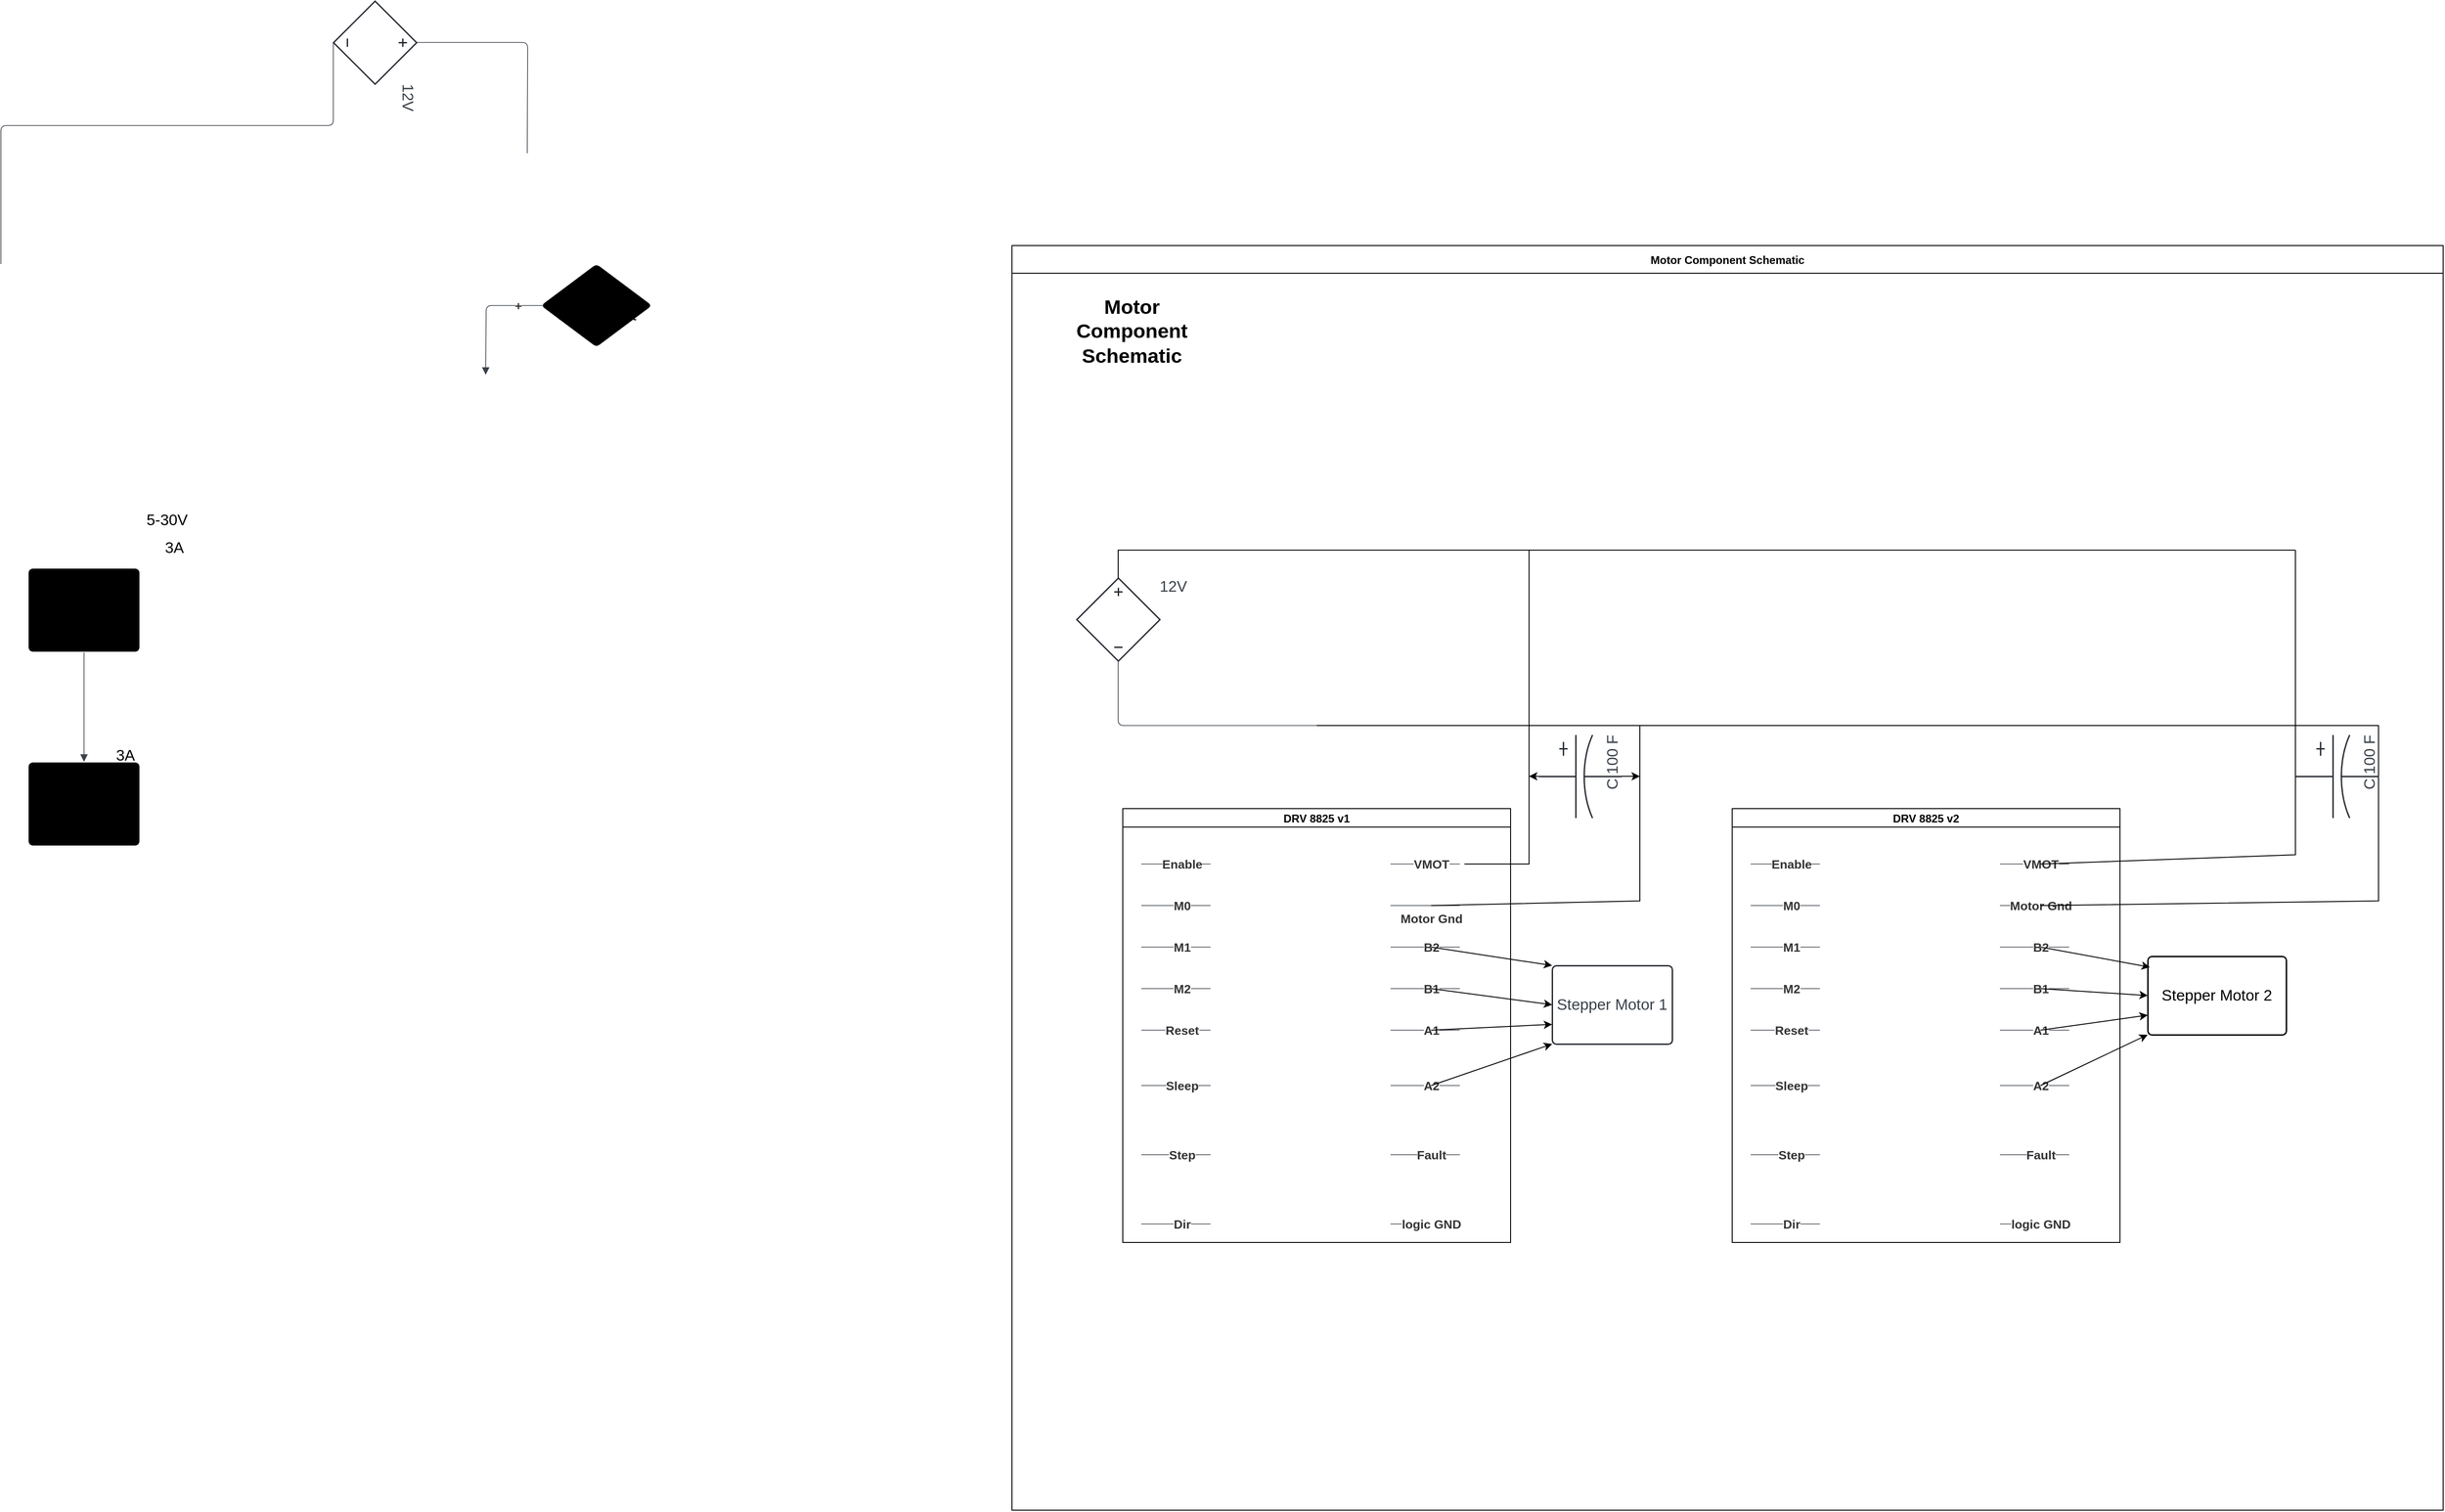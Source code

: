 <mxfile version="24.7.7">
  <diagram name="Page-1" id="7f8eeRSNO61apV8C3hmS">
    <mxGraphModel dx="2206" dy="2246" grid="1" gridSize="10" guides="1" tooltips="1" connect="1" arrows="1" fold="1" page="1" pageScale="1" pageWidth="850" pageHeight="1100" math="0" shadow="0">
      <root>
        <mxCell id="0" />
        <mxCell id="1" parent="0" />
        <mxCell id="pym4YxWfksxZp7_tP3VW-1" value="" style="html=1;overflow=block;blockSpacing=1;whiteSpace=wrap;container=1;pointerEvents=0;collapsible=0;recursiveResize=0;fontSize=13;spacing=0;strokeColor=#unset;fillOpacity=0;rounded=1;absoluteArcSize=1;arcSize=9;fillColor=#000000;strokeWidth=NaN;lucidId=iUW3VaTIrjWA;" vertex="1" parent="1">
          <mxGeometry x="210" y="60" width="405" height="585" as="geometry" />
        </mxCell>
        <mxCell id="pym4YxWfksxZp7_tP3VW-6" value="" style="html=1;overflow=block;blockSpacing=1;whiteSpace=wrap;container=1;pointerEvents=0;collapsible=0;recursiveResize=0;fontSize=13;spacing=0;strokeColor=#unset;fillOpacity=0;rounded=1;absoluteArcSize=1;arcSize=9;fillColor=#000000;strokeWidth=NaN;lucidId=OZW3.HnNA~cp;" vertex="1" parent="1">
          <mxGeometry x="285" y="-240" width="240" height="180" as="geometry" />
        </mxCell>
        <mxCell id="pym4YxWfksxZp7_tP3VW-11" value="USB out" style="html=1;overflow=block;blockSpacing=1;whiteSpace=wrap;fontSize=16.7;spacing=9;strokeColor=#unset;rounded=1;absoluteArcSize=1;arcSize=9;fillColor=#unset;strokeWidth=NaN;lucidId=c0W3wsjAhdEk;" vertex="1" parent="1">
          <mxGeometry x="345" y="-150" width="120" height="90" as="geometry" />
        </mxCell>
        <mxCell id="pym4YxWfksxZp7_tP3VW-12" value="USB C in" style="html=1;overflow=block;blockSpacing=1;whiteSpace=wrap;fontSize=16.7;spacing=9;strokeColor=#unset;rounded=1;absoluteArcSize=1;arcSize=9;fillColor=#unset;strokeWidth=NaN;lucidId=k0W3NZzNgOkv;" vertex="1" parent="1">
          <mxGeometry x="345" y="60" width="120" height="90" as="geometry" />
        </mxCell>
        <mxCell id="pym4YxWfksxZp7_tP3VW-13" value="" style="html=1;jettySize=18;whiteSpace=wrap;fontSize=13;strokeColor=#3a414a;strokeOpacity=100;strokeWidth=0.8;rounded=1;arcSize=12;edgeStyle=orthogonalEdgeStyle;startArrow=none;endArrow=block;endFill=1;exitX=0.5;exitY=1.008;exitPerimeter=0;entryX=0.5;entryY=-0.008;entryPerimeter=0;lucidId=B0W3lepa0Lg6;" edge="1" parent="1" source="pym4YxWfksxZp7_tP3VW-11" target="pym4YxWfksxZp7_tP3VW-12">
          <mxGeometry width="100" height="100" relative="1" as="geometry">
            <Array as="points" />
          </mxGeometry>
        </mxCell>
        <mxCell id="pym4YxWfksxZp7_tP3VW-14" value="" style="html=1;jettySize=18;whiteSpace=wrap;fontSize=13;strokeColor=#3a414a;strokeOpacity=100;strokeWidth=0.8;rounded=1;arcSize=12;edgeStyle=orthogonalEdgeStyle;startArrow=none;endArrow=none;exitX=0.5;exitY=1;exitPerimeter=0;lucidId=90W3UFExJlwN;" edge="1" parent="1" source="pym4YxWfksxZp7_tP3VW-19">
          <mxGeometry width="100" height="100" relative="1" as="geometry">
            <Array as="points">
              <mxPoint x="315" y="-630" />
            </Array>
            <mxPoint x="315" y="-480" as="targetPoint" />
          </mxGeometry>
        </mxCell>
        <mxCell id="pym4YxWfksxZp7_tP3VW-15" value="3A" style="html=1;overflow=block;blockSpacing=1;whiteSpace=wrap;fontSize=16.7;spacing=3.8;strokeOpacity=0;fillOpacity=0;rounded=1;absoluteArcSize=1;arcSize=9;fillColor=#ffffff;strokeWidth=NaN;lucidId=hJX3t6NJ~GrT;" vertex="1" parent="1">
          <mxGeometry x="360" y="30" width="180" height="45" as="geometry" />
        </mxCell>
        <mxCell id="pym4YxWfksxZp7_tP3VW-16" value="5-30V" style="html=1;overflow=block;blockSpacing=1;whiteSpace=wrap;fontSize=16.7;spacing=3.8;strokeOpacity=0;fillOpacity=0;rounded=1;absoluteArcSize=1;arcSize=9;fillColor=#ffffff;strokeWidth=NaN;lucidId=JJX3UnNWW3nY;" vertex="1" parent="1">
          <mxGeometry x="405" y="-225" width="180" height="45" as="geometry" />
        </mxCell>
        <mxCell id="pym4YxWfksxZp7_tP3VW-17" value="3A" style="html=1;overflow=block;blockSpacing=1;whiteSpace=wrap;fontSize=16.7;spacing=3.8;strokeOpacity=0;fillOpacity=0;rounded=1;absoluteArcSize=1;arcSize=9;fillColor=#ffffff;strokeWidth=NaN;lucidId=WJX3MksgSoWo;" vertex="1" parent="1">
          <mxGeometry x="413" y="-195" width="180" height="45" as="geometry" />
        </mxCell>
        <mxCell id="pym4YxWfksxZp7_tP3VW-18" value="" style="html=1;jettySize=18;whiteSpace=wrap;fontSize=13;strokeColor=#3a414a;strokeOpacity=100;strokeWidth=0.8;rounded=1;arcSize=12;edgeStyle=orthogonalEdgeStyle;startArrow=none;endArrow=none;exitX=0.5;exitY=0;exitPerimeter=0;lucidId=~0W3Ct3SU_Aw;" edge="1" parent="1" source="pym4YxWfksxZp7_tP3VW-19">
          <mxGeometry width="100" height="100" relative="1" as="geometry">
            <Array as="points" />
            <mxPoint x="885" y="-600" as="targetPoint" />
          </mxGeometry>
        </mxCell>
        <mxCell id="pym4YxWfksxZp7_tP3VW-19" value="12V" style="html=1;overflow=block;blockSpacing=1;whiteSpace=wrap;shape=mxgraph.electrical.signal_sources.dependent_source_3;verticalLabelPosition=middle;align=left;verticalAlign=top;labelPosition=right;fontSize=16.7;fontColor=#3a414a;spacing=0;strokeColor=#282c33;strokeOpacity=100;fillOpacity=100;rounded=1;absoluteArcSize=1;arcSize=9;rotation=90;fillColor=#ffffff;strokeWidth=1.5;lucidId=ARX3QMTHyp3W;" vertex="1" parent="1">
          <mxGeometry x="675" y="-765" width="90" height="90" as="geometry" />
        </mxCell>
        <mxCell id="pym4YxWfksxZp7_tP3VW-91" value="Motor Component" style="html=1;overflow=block;blockSpacing=1;whiteSpace=wrap;rhombus;fontSize=16.7;spacing=3.8;strokeColor=#unset;rounded=1;absoluteArcSize=1;arcSize=9;fillColor=#unset;strokeWidth=NaN;lucidId=XgY3gFaL9hOD;" vertex="1" parent="1">
          <mxGeometry x="900" y="-480" width="120" height="90" as="geometry" />
        </mxCell>
        <mxCell id="pym4YxWfksxZp7_tP3VW-92" value="" style="html=1;jettySize=18;whiteSpace=wrap;fontSize=13;strokeColor=#3a414a;strokeOpacity=100;strokeWidth=0.8;rounded=1;arcSize=12;edgeStyle=orthogonalEdgeStyle;startArrow=none;endArrow=block;endFill=1;exitX=0.012;exitY=0.5;exitPerimeter=0;lucidId=ojY3kj80l0Xm;" edge="1" parent="1" source="pym4YxWfksxZp7_tP3VW-91">
          <mxGeometry width="100" height="100" relative="1" as="geometry">
            <Array as="points" />
            <mxPoint x="840" y="-360" as="targetPoint" />
          </mxGeometry>
        </mxCell>
        <mxCell id="pym4YxWfksxZp7_tP3VW-93" value="+" style="text;html=1;resizable=0;labelBackgroundColor=default;align=center;verticalAlign=middle;fontStyle=1;fontColor=#333333;fontSize=13.3;" vertex="1" parent="pym4YxWfksxZp7_tP3VW-92">
          <mxGeometry x="-0.612" relative="1" as="geometry" />
        </mxCell>
        <mxCell id="pym4YxWfksxZp7_tP3VW-138" value="Motor Component Schematic" style="swimlane;startSize=30;swimlaneHead=1;noLabel=0;verticalAlign=middle;labelBackgroundColor=none;" vertex="1" parent="1">
          <mxGeometry x="1410" y="-500" width="1550" height="1370" as="geometry">
            <mxRectangle x="1430" y="-500" width="220" height="40" as="alternateBounds" />
          </mxGeometry>
        </mxCell>
        <mxCell id="pym4YxWfksxZp7_tP3VW-97" value="DRV 8825 v1" style="swimlane;startSize=20;" vertex="1" parent="pym4YxWfksxZp7_tP3VW-138">
          <mxGeometry x="120" y="610" width="420" height="470" as="geometry">
            <mxRectangle x="490" y="680" width="100" height="40" as="alternateBounds" />
          </mxGeometry>
        </mxCell>
        <mxCell id="pym4YxWfksxZp7_tP3VW-27" value="" style="html=1;jettySize=18;whiteSpace=wrap;fontSize=13;strokeColor=#3a414a;strokeOpacity=100;strokeWidth=0.8;rounded=1;arcSize=12;edgeStyle=orthogonalEdgeStyle;startArrow=none;endArrow=none;lucidId=ucY3mJvDZ3Nv;" edge="1" parent="pym4YxWfksxZp7_tP3VW-97">
          <mxGeometry width="100" height="100" relative="1" as="geometry">
            <Array as="points" />
            <mxPoint x="95" y="60" as="sourcePoint" />
            <mxPoint x="20" y="60" as="targetPoint" />
          </mxGeometry>
        </mxCell>
        <mxCell id="pym4YxWfksxZp7_tP3VW-28" value="Enable" style="text;html=1;resizable=0;labelBackgroundColor=default;align=center;verticalAlign=middle;fontStyle=1;fontColor=#333333;fontSize=13.3;" vertex="1" parent="pym4YxWfksxZp7_tP3VW-27">
          <mxGeometry x="-0.173" relative="1" as="geometry">
            <mxPoint as="offset" />
          </mxGeometry>
        </mxCell>
        <mxCell id="pym4YxWfksxZp7_tP3VW-29" value="" style="html=1;jettySize=18;whiteSpace=wrap;fontSize=13;strokeColor=#3a414a;strokeOpacity=100;strokeWidth=0.8;rounded=1;arcSize=12;edgeStyle=orthogonalEdgeStyle;startArrow=none;endArrow=none;lucidId=~cY3NGBpno4B;" edge="1" parent="pym4YxWfksxZp7_tP3VW-97">
          <mxGeometry width="100" height="100" relative="1" as="geometry">
            <Array as="points" />
            <mxPoint x="95" y="105" as="sourcePoint" />
            <mxPoint x="20" y="105" as="targetPoint" />
          </mxGeometry>
        </mxCell>
        <mxCell id="pym4YxWfksxZp7_tP3VW-30" value="M0" style="text;html=1;resizable=0;labelBackgroundColor=default;align=center;verticalAlign=middle;fontStyle=1;fontColor=#333333;fontSize=13.3;" vertex="1" parent="pym4YxWfksxZp7_tP3VW-29">
          <mxGeometry x="-0.173" relative="1" as="geometry">
            <mxPoint as="offset" />
          </mxGeometry>
        </mxCell>
        <mxCell id="pym4YxWfksxZp7_tP3VW-31" value="" style="html=1;jettySize=18;whiteSpace=wrap;fontSize=13;strokeColor=#3a414a;strokeOpacity=100;strokeWidth=0.8;rounded=1;arcSize=12;edgeStyle=orthogonalEdgeStyle;startArrow=none;endArrow=none;lucidId=ddY3imBptLGA;" edge="1" parent="pym4YxWfksxZp7_tP3VW-97">
          <mxGeometry width="100" height="100" relative="1" as="geometry">
            <Array as="points" />
            <mxPoint x="95" y="150" as="sourcePoint" />
            <mxPoint x="20" y="150" as="targetPoint" />
          </mxGeometry>
        </mxCell>
        <mxCell id="pym4YxWfksxZp7_tP3VW-32" value="M1" style="text;html=1;resizable=0;labelBackgroundColor=default;align=center;verticalAlign=middle;fontStyle=1;fontColor=#333333;fontSize=13.3;" vertex="1" parent="pym4YxWfksxZp7_tP3VW-31">
          <mxGeometry x="-0.173" relative="1" as="geometry">
            <mxPoint as="offset" />
          </mxGeometry>
        </mxCell>
        <mxCell id="pym4YxWfksxZp7_tP3VW-33" value="" style="html=1;jettySize=18;whiteSpace=wrap;fontSize=13;strokeColor=#3a414a;strokeOpacity=100;strokeWidth=0.8;rounded=1;arcSize=12;edgeStyle=orthogonalEdgeStyle;startArrow=none;endArrow=none;lucidId=odY3B1r..Krc;" edge="1" parent="pym4YxWfksxZp7_tP3VW-97">
          <mxGeometry width="100" height="100" relative="1" as="geometry">
            <Array as="points" />
            <mxPoint x="95" y="195" as="sourcePoint" />
            <mxPoint x="20" y="195" as="targetPoint" />
          </mxGeometry>
        </mxCell>
        <mxCell id="pym4YxWfksxZp7_tP3VW-34" value="M2" style="text;html=1;resizable=0;labelBackgroundColor=default;align=center;verticalAlign=middle;fontStyle=1;fontColor=#333333;fontSize=13.3;" vertex="1" parent="pym4YxWfksxZp7_tP3VW-33">
          <mxGeometry x="-0.173" relative="1" as="geometry">
            <mxPoint as="offset" />
          </mxGeometry>
        </mxCell>
        <mxCell id="pym4YxWfksxZp7_tP3VW-35" value="" style="html=1;jettySize=18;whiteSpace=wrap;fontSize=13;strokeColor=#3a414a;strokeOpacity=100;strokeWidth=0.8;rounded=1;arcSize=12;edgeStyle=orthogonalEdgeStyle;startArrow=none;endArrow=none;lucidId=qdY3grdjKxWu;" edge="1" parent="pym4YxWfksxZp7_tP3VW-97">
          <mxGeometry width="100" height="100" relative="1" as="geometry">
            <Array as="points" />
            <mxPoint x="95" y="240" as="sourcePoint" />
            <mxPoint x="20" y="240" as="targetPoint" />
          </mxGeometry>
        </mxCell>
        <mxCell id="pym4YxWfksxZp7_tP3VW-36" value="Reset" style="text;html=1;resizable=0;labelBackgroundColor=default;align=center;verticalAlign=middle;fontStyle=1;fontColor=#333333;fontSize=13.3;" vertex="1" parent="pym4YxWfksxZp7_tP3VW-35">
          <mxGeometry x="-0.173" relative="1" as="geometry">
            <mxPoint as="offset" />
          </mxGeometry>
        </mxCell>
        <mxCell id="pym4YxWfksxZp7_tP3VW-37" value="" style="html=1;jettySize=18;whiteSpace=wrap;fontSize=13;strokeColor=#3a414a;strokeOpacity=100;strokeWidth=0.8;rounded=1;arcSize=12;edgeStyle=orthogonalEdgeStyle;startArrow=none;endArrow=none;lucidId=sdY3.HNj6rKa;" edge="1" parent="pym4YxWfksxZp7_tP3VW-97">
          <mxGeometry width="100" height="100" relative="1" as="geometry">
            <Array as="points" />
            <mxPoint x="95" y="300" as="sourcePoint" />
            <mxPoint x="20" y="300" as="targetPoint" />
          </mxGeometry>
        </mxCell>
        <mxCell id="pym4YxWfksxZp7_tP3VW-38" value="Sleep" style="text;html=1;resizable=0;labelBackgroundColor=default;align=center;verticalAlign=middle;fontStyle=1;fontColor=#333333;fontSize=13.3;" vertex="1" parent="pym4YxWfksxZp7_tP3VW-37">
          <mxGeometry x="-0.173" relative="1" as="geometry">
            <mxPoint as="offset" />
          </mxGeometry>
        </mxCell>
        <mxCell id="pym4YxWfksxZp7_tP3VW-39" value="" style="html=1;jettySize=18;whiteSpace=wrap;fontSize=13;strokeColor=#3a414a;strokeOpacity=100;strokeWidth=0.8;rounded=1;arcSize=12;edgeStyle=orthogonalEdgeStyle;startArrow=none;endArrow=none;lucidId=ydY3kjrEk9Y1;" edge="1" parent="pym4YxWfksxZp7_tP3VW-97">
          <mxGeometry width="100" height="100" relative="1" as="geometry">
            <Array as="points" />
            <mxPoint x="95" y="375" as="sourcePoint" />
            <mxPoint x="20" y="375" as="targetPoint" />
          </mxGeometry>
        </mxCell>
        <mxCell id="pym4YxWfksxZp7_tP3VW-40" value="Step" style="text;html=1;resizable=0;labelBackgroundColor=default;align=center;verticalAlign=middle;fontStyle=1;fontColor=#333333;fontSize=13.3;" vertex="1" parent="pym4YxWfksxZp7_tP3VW-39">
          <mxGeometry x="-0.173" relative="1" as="geometry">
            <mxPoint as="offset" />
          </mxGeometry>
        </mxCell>
        <mxCell id="pym4YxWfksxZp7_tP3VW-41" value="" style="html=1;jettySize=18;whiteSpace=wrap;fontSize=13;strokeColor=#3a414a;strokeOpacity=100;strokeWidth=0.8;rounded=1;arcSize=12;edgeStyle=orthogonalEdgeStyle;startArrow=none;endArrow=none;lucidId=BdY3i.5ItI6B;" edge="1" parent="pym4YxWfksxZp7_tP3VW-97">
          <mxGeometry width="100" height="100" relative="1" as="geometry">
            <Array as="points" />
            <mxPoint x="95" y="450" as="sourcePoint" />
            <mxPoint x="20" y="450" as="targetPoint" />
          </mxGeometry>
        </mxCell>
        <mxCell id="pym4YxWfksxZp7_tP3VW-42" value="Dir" style="text;html=1;resizable=0;labelBackgroundColor=default;align=center;verticalAlign=middle;fontStyle=1;fontColor=#333333;fontSize=13.3;" vertex="1" parent="pym4YxWfksxZp7_tP3VW-41">
          <mxGeometry x="-0.173" relative="1" as="geometry">
            <mxPoint as="offset" />
          </mxGeometry>
        </mxCell>
        <mxCell id="pym4YxWfksxZp7_tP3VW-43" value="" style="html=1;jettySize=18;whiteSpace=wrap;fontSize=13;strokeColor=#3a414a;strokeOpacity=100;strokeWidth=0.8;rounded=1;arcSize=12;edgeStyle=orthogonalEdgeStyle;startArrow=none;endArrow=none;lucidId=SdY3vMm.1YsY;" edge="1" parent="pym4YxWfksxZp7_tP3VW-97">
          <mxGeometry width="100" height="100" relative="1" as="geometry">
            <Array as="points" />
            <mxPoint x="365" y="60" as="sourcePoint" />
            <mxPoint x="290" y="60" as="targetPoint" />
          </mxGeometry>
        </mxCell>
        <mxCell id="pym4YxWfksxZp7_tP3VW-44" value="VMOT" style="text;html=1;resizable=0;labelBackgroundColor=default;align=center;verticalAlign=middle;fontStyle=1;fontColor=#333333;fontSize=13.3;" vertex="1" parent="pym4YxWfksxZp7_tP3VW-43">
          <mxGeometry x="-0.173" relative="1" as="geometry">
            <mxPoint as="offset" />
          </mxGeometry>
        </mxCell>
        <mxCell id="pym4YxWfksxZp7_tP3VW-45" value="" style="html=1;jettySize=18;whiteSpace=wrap;fontSize=13;strokeColor=#3a414a;strokeOpacity=100;strokeWidth=0.8;rounded=1;arcSize=12;edgeStyle=orthogonalEdgeStyle;startArrow=none;endArrow=none;lucidId=SdY3_CNYKk1w;" edge="1" parent="pym4YxWfksxZp7_tP3VW-97">
          <mxGeometry width="100" height="100" relative="1" as="geometry">
            <Array as="points" />
            <mxPoint x="365" y="105" as="sourcePoint" />
            <mxPoint x="290" y="105" as="targetPoint" />
          </mxGeometry>
        </mxCell>
        <mxCell id="pym4YxWfksxZp7_tP3VW-46" value="Motor Gnd" style="text;html=1;resizable=0;labelBackgroundColor=default;align=center;verticalAlign=top;fontStyle=1;fontColor=#333333;fontSize=13.3;" vertex="1" parent="pym4YxWfksxZp7_tP3VW-45">
          <mxGeometry x="-0.173" relative="1" as="geometry">
            <mxPoint as="offset" />
          </mxGeometry>
        </mxCell>
        <mxCell id="pym4YxWfksxZp7_tP3VW-47" value="" style="html=1;jettySize=18;whiteSpace=wrap;fontSize=13;strokeColor=#3a414a;strokeOpacity=100;strokeWidth=0.8;rounded=1;arcSize=12;edgeStyle=orthogonalEdgeStyle;startArrow=none;endArrow=none;lucidId=SdY35.Cq0KX-;" edge="1" parent="pym4YxWfksxZp7_tP3VW-97">
          <mxGeometry width="100" height="100" relative="1" as="geometry">
            <Array as="points" />
            <mxPoint x="365" y="150" as="sourcePoint" />
            <mxPoint x="290" y="150" as="targetPoint" />
          </mxGeometry>
        </mxCell>
        <mxCell id="pym4YxWfksxZp7_tP3VW-48" value="B2" style="text;html=1;resizable=0;labelBackgroundColor=default;align=center;verticalAlign=middle;fontStyle=1;fontColor=#333333;fontSize=13.3;" vertex="1" parent="pym4YxWfksxZp7_tP3VW-47">
          <mxGeometry x="-0.173" relative="1" as="geometry">
            <mxPoint as="offset" />
          </mxGeometry>
        </mxCell>
        <mxCell id="pym4YxWfksxZp7_tP3VW-49" value="" style="html=1;jettySize=18;whiteSpace=wrap;fontSize=13;strokeColor=#3a414a;strokeOpacity=100;strokeWidth=0.8;rounded=1;arcSize=12;edgeStyle=orthogonalEdgeStyle;startArrow=none;endArrow=none;lucidId=SdY3~BlzEds2;" edge="1" parent="pym4YxWfksxZp7_tP3VW-97">
          <mxGeometry width="100" height="100" relative="1" as="geometry">
            <Array as="points" />
            <mxPoint x="365" y="195" as="sourcePoint" />
            <mxPoint x="290" y="195" as="targetPoint" />
          </mxGeometry>
        </mxCell>
        <mxCell id="pym4YxWfksxZp7_tP3VW-50" value="B1" style="text;html=1;resizable=0;labelBackgroundColor=default;align=center;verticalAlign=middle;fontStyle=1;fontColor=#333333;fontSize=13.3;" vertex="1" parent="pym4YxWfksxZp7_tP3VW-49">
          <mxGeometry x="-0.173" relative="1" as="geometry">
            <mxPoint as="offset" />
          </mxGeometry>
        </mxCell>
        <mxCell id="pym4YxWfksxZp7_tP3VW-51" value="" style="html=1;jettySize=18;whiteSpace=wrap;fontSize=13;strokeColor=#3a414a;strokeOpacity=100;strokeWidth=0.8;rounded=1;arcSize=12;edgeStyle=orthogonalEdgeStyle;startArrow=none;endArrow=none;lucidId=SdY30ArI8SJu;" edge="1" parent="pym4YxWfksxZp7_tP3VW-97">
          <mxGeometry width="100" height="100" relative="1" as="geometry">
            <Array as="points" />
            <mxPoint x="365" y="240" as="sourcePoint" />
            <mxPoint x="290" y="240" as="targetPoint" />
          </mxGeometry>
        </mxCell>
        <mxCell id="pym4YxWfksxZp7_tP3VW-52" value="A1" style="text;html=1;resizable=0;labelBackgroundColor=default;align=center;verticalAlign=middle;fontStyle=1;fontColor=#333333;fontSize=13.3;" vertex="1" parent="pym4YxWfksxZp7_tP3VW-51">
          <mxGeometry x="-0.173" relative="1" as="geometry">
            <mxPoint as="offset" />
          </mxGeometry>
        </mxCell>
        <mxCell id="pym4YxWfksxZp7_tP3VW-53" value="" style="html=1;jettySize=18;whiteSpace=wrap;fontSize=13;strokeColor=#3a414a;strokeOpacity=100;strokeWidth=0.8;rounded=1;arcSize=12;edgeStyle=orthogonalEdgeStyle;startArrow=none;endArrow=none;lucidId=SdY3f5CYBzJn;" edge="1" parent="pym4YxWfksxZp7_tP3VW-97">
          <mxGeometry width="100" height="100" relative="1" as="geometry">
            <Array as="points" />
            <mxPoint x="365" y="300" as="sourcePoint" />
            <mxPoint x="290" y="300" as="targetPoint" />
          </mxGeometry>
        </mxCell>
        <mxCell id="pym4YxWfksxZp7_tP3VW-54" value="A2" style="text;html=1;resizable=0;labelBackgroundColor=default;align=center;verticalAlign=middle;fontStyle=1;fontColor=#333333;fontSize=13.3;" vertex="1" parent="pym4YxWfksxZp7_tP3VW-53">
          <mxGeometry x="-0.173" relative="1" as="geometry">
            <mxPoint as="offset" />
          </mxGeometry>
        </mxCell>
        <mxCell id="pym4YxWfksxZp7_tP3VW-55" value="" style="html=1;jettySize=18;whiteSpace=wrap;fontSize=13;strokeColor=#3a414a;strokeOpacity=100;strokeWidth=0.8;rounded=1;arcSize=12;edgeStyle=orthogonalEdgeStyle;startArrow=none;endArrow=none;lucidId=SdY3awZ6CT2i;" edge="1" parent="pym4YxWfksxZp7_tP3VW-97">
          <mxGeometry width="100" height="100" relative="1" as="geometry">
            <Array as="points" />
            <mxPoint x="365" y="375" as="sourcePoint" />
            <mxPoint x="290" y="375" as="targetPoint" />
          </mxGeometry>
        </mxCell>
        <mxCell id="pym4YxWfksxZp7_tP3VW-56" value="Fault" style="text;html=1;resizable=0;labelBackgroundColor=default;align=center;verticalAlign=middle;fontStyle=1;fontColor=#333333;fontSize=13.3;" vertex="1" parent="pym4YxWfksxZp7_tP3VW-55">
          <mxGeometry x="-0.173" relative="1" as="geometry">
            <mxPoint as="offset" />
          </mxGeometry>
        </mxCell>
        <mxCell id="pym4YxWfksxZp7_tP3VW-57" value="" style="html=1;jettySize=18;whiteSpace=wrap;fontSize=13;strokeColor=#3a414a;strokeOpacity=100;strokeWidth=0.8;rounded=1;arcSize=12;edgeStyle=orthogonalEdgeStyle;startArrow=none;endArrow=none;lucidId=SdY3CwZnx.ZL;" edge="1" parent="pym4YxWfksxZp7_tP3VW-97">
          <mxGeometry width="100" height="100" relative="1" as="geometry">
            <Array as="points" />
            <mxPoint x="365" y="450" as="sourcePoint" />
            <mxPoint x="290" y="450" as="targetPoint" />
          </mxGeometry>
        </mxCell>
        <mxCell id="pym4YxWfksxZp7_tP3VW-58" value="logic GND" style="text;html=1;resizable=0;labelBackgroundColor=default;align=center;verticalAlign=middle;fontStyle=1;fontColor=#333333;fontSize=13.3;" vertex="1" parent="pym4YxWfksxZp7_tP3VW-57">
          <mxGeometry x="-0.173" relative="1" as="geometry">
            <mxPoint as="offset" />
          </mxGeometry>
        </mxCell>
        <mxCell id="pym4YxWfksxZp7_tP3VW-151" value="" style="endArrow=none;html=1;rounded=0;" edge="1" parent="pym4YxWfksxZp7_tP3VW-97">
          <mxGeometry width="50" height="50" relative="1" as="geometry">
            <mxPoint x="370" y="60" as="sourcePoint" />
            <mxPoint x="440" y="-280" as="targetPoint" />
            <Array as="points">
              <mxPoint x="440" y="60" />
              <mxPoint x="440" y="-100" />
            </Array>
          </mxGeometry>
        </mxCell>
        <mxCell id="pym4YxWfksxZp7_tP3VW-103" value="DRV 8825 v2" style="swimlane;startSize=20;" vertex="1" parent="pym4YxWfksxZp7_tP3VW-138">
          <mxGeometry x="780" y="610" width="420" height="470" as="geometry">
            <mxRectangle x="690" y="630" width="100" height="40" as="alternateBounds" />
          </mxGeometry>
        </mxCell>
        <mxCell id="pym4YxWfksxZp7_tP3VW-104" value="" style="html=1;jettySize=18;whiteSpace=wrap;fontSize=13;strokeColor=#3a414a;strokeOpacity=100;strokeWidth=0.8;rounded=1;arcSize=12;edgeStyle=orthogonalEdgeStyle;startArrow=none;endArrow=none;lucidId=ucY3mJvDZ3Nv;" edge="1" parent="pym4YxWfksxZp7_tP3VW-103">
          <mxGeometry width="100" height="100" relative="1" as="geometry">
            <Array as="points" />
            <mxPoint x="95" y="60" as="sourcePoint" />
            <mxPoint x="20" y="60" as="targetPoint" />
          </mxGeometry>
        </mxCell>
        <mxCell id="pym4YxWfksxZp7_tP3VW-105" value="Enable" style="text;html=1;resizable=0;labelBackgroundColor=default;align=center;verticalAlign=middle;fontStyle=1;fontColor=#333333;fontSize=13.3;" vertex="1" parent="pym4YxWfksxZp7_tP3VW-104">
          <mxGeometry x="-0.173" relative="1" as="geometry">
            <mxPoint as="offset" />
          </mxGeometry>
        </mxCell>
        <mxCell id="pym4YxWfksxZp7_tP3VW-106" value="" style="html=1;jettySize=18;whiteSpace=wrap;fontSize=13;strokeColor=#3a414a;strokeOpacity=100;strokeWidth=0.8;rounded=1;arcSize=12;edgeStyle=orthogonalEdgeStyle;startArrow=none;endArrow=none;lucidId=~cY3NGBpno4B;" edge="1" parent="pym4YxWfksxZp7_tP3VW-103">
          <mxGeometry width="100" height="100" relative="1" as="geometry">
            <Array as="points" />
            <mxPoint x="95" y="105" as="sourcePoint" />
            <mxPoint x="20" y="105" as="targetPoint" />
          </mxGeometry>
        </mxCell>
        <mxCell id="pym4YxWfksxZp7_tP3VW-107" value="M0" style="text;html=1;resizable=0;labelBackgroundColor=default;align=center;verticalAlign=middle;fontStyle=1;fontColor=#333333;fontSize=13.3;" vertex="1" parent="pym4YxWfksxZp7_tP3VW-106">
          <mxGeometry x="-0.173" relative="1" as="geometry">
            <mxPoint as="offset" />
          </mxGeometry>
        </mxCell>
        <mxCell id="pym4YxWfksxZp7_tP3VW-108" value="" style="html=1;jettySize=18;whiteSpace=wrap;fontSize=13;strokeColor=#3a414a;strokeOpacity=100;strokeWidth=0.8;rounded=1;arcSize=12;edgeStyle=orthogonalEdgeStyle;startArrow=none;endArrow=none;lucidId=ddY3imBptLGA;" edge="1" parent="pym4YxWfksxZp7_tP3VW-103">
          <mxGeometry width="100" height="100" relative="1" as="geometry">
            <Array as="points" />
            <mxPoint x="95" y="150" as="sourcePoint" />
            <mxPoint x="20" y="150" as="targetPoint" />
          </mxGeometry>
        </mxCell>
        <mxCell id="pym4YxWfksxZp7_tP3VW-109" value="M1" style="text;html=1;resizable=0;labelBackgroundColor=default;align=center;verticalAlign=middle;fontStyle=1;fontColor=#333333;fontSize=13.3;" vertex="1" parent="pym4YxWfksxZp7_tP3VW-108">
          <mxGeometry x="-0.173" relative="1" as="geometry">
            <mxPoint as="offset" />
          </mxGeometry>
        </mxCell>
        <mxCell id="pym4YxWfksxZp7_tP3VW-110" value="" style="html=1;jettySize=18;whiteSpace=wrap;fontSize=13;strokeColor=#3a414a;strokeOpacity=100;strokeWidth=0.8;rounded=1;arcSize=12;edgeStyle=orthogonalEdgeStyle;startArrow=none;endArrow=none;lucidId=odY3B1r..Krc;" edge="1" parent="pym4YxWfksxZp7_tP3VW-103">
          <mxGeometry width="100" height="100" relative="1" as="geometry">
            <Array as="points" />
            <mxPoint x="95" y="195" as="sourcePoint" />
            <mxPoint x="20" y="195" as="targetPoint" />
          </mxGeometry>
        </mxCell>
        <mxCell id="pym4YxWfksxZp7_tP3VW-111" value="M2" style="text;html=1;resizable=0;labelBackgroundColor=default;align=center;verticalAlign=middle;fontStyle=1;fontColor=#333333;fontSize=13.3;" vertex="1" parent="pym4YxWfksxZp7_tP3VW-110">
          <mxGeometry x="-0.173" relative="1" as="geometry">
            <mxPoint as="offset" />
          </mxGeometry>
        </mxCell>
        <mxCell id="pym4YxWfksxZp7_tP3VW-112" value="" style="html=1;jettySize=18;whiteSpace=wrap;fontSize=13;strokeColor=#3a414a;strokeOpacity=100;strokeWidth=0.8;rounded=1;arcSize=12;edgeStyle=orthogonalEdgeStyle;startArrow=none;endArrow=none;lucidId=qdY3grdjKxWu;" edge="1" parent="pym4YxWfksxZp7_tP3VW-103">
          <mxGeometry width="100" height="100" relative="1" as="geometry">
            <Array as="points" />
            <mxPoint x="95" y="240" as="sourcePoint" />
            <mxPoint x="20" y="240" as="targetPoint" />
          </mxGeometry>
        </mxCell>
        <mxCell id="pym4YxWfksxZp7_tP3VW-113" value="Reset" style="text;html=1;resizable=0;labelBackgroundColor=default;align=center;verticalAlign=middle;fontStyle=1;fontColor=#333333;fontSize=13.3;" vertex="1" parent="pym4YxWfksxZp7_tP3VW-112">
          <mxGeometry x="-0.173" relative="1" as="geometry">
            <mxPoint as="offset" />
          </mxGeometry>
        </mxCell>
        <mxCell id="pym4YxWfksxZp7_tP3VW-114" value="" style="html=1;jettySize=18;whiteSpace=wrap;fontSize=13;strokeColor=#3a414a;strokeOpacity=100;strokeWidth=0.8;rounded=1;arcSize=12;edgeStyle=orthogonalEdgeStyle;startArrow=none;endArrow=none;lucidId=sdY3.HNj6rKa;" edge="1" parent="pym4YxWfksxZp7_tP3VW-103">
          <mxGeometry width="100" height="100" relative="1" as="geometry">
            <Array as="points" />
            <mxPoint x="95" y="300" as="sourcePoint" />
            <mxPoint x="20" y="300" as="targetPoint" />
          </mxGeometry>
        </mxCell>
        <mxCell id="pym4YxWfksxZp7_tP3VW-115" value="Sleep" style="text;html=1;resizable=0;labelBackgroundColor=default;align=center;verticalAlign=middle;fontStyle=1;fontColor=#333333;fontSize=13.3;" vertex="1" parent="pym4YxWfksxZp7_tP3VW-114">
          <mxGeometry x="-0.173" relative="1" as="geometry">
            <mxPoint as="offset" />
          </mxGeometry>
        </mxCell>
        <mxCell id="pym4YxWfksxZp7_tP3VW-116" value="" style="html=1;jettySize=18;whiteSpace=wrap;fontSize=13;strokeColor=#3a414a;strokeOpacity=100;strokeWidth=0.8;rounded=1;arcSize=12;edgeStyle=orthogonalEdgeStyle;startArrow=none;endArrow=none;lucidId=ydY3kjrEk9Y1;" edge="1" parent="pym4YxWfksxZp7_tP3VW-103">
          <mxGeometry width="100" height="100" relative="1" as="geometry">
            <Array as="points" />
            <mxPoint x="95" y="375" as="sourcePoint" />
            <mxPoint x="20" y="375" as="targetPoint" />
          </mxGeometry>
        </mxCell>
        <mxCell id="pym4YxWfksxZp7_tP3VW-117" value="Step" style="text;html=1;resizable=0;labelBackgroundColor=default;align=center;verticalAlign=middle;fontStyle=1;fontColor=#333333;fontSize=13.3;" vertex="1" parent="pym4YxWfksxZp7_tP3VW-116">
          <mxGeometry x="-0.173" relative="1" as="geometry">
            <mxPoint as="offset" />
          </mxGeometry>
        </mxCell>
        <mxCell id="pym4YxWfksxZp7_tP3VW-118" value="" style="html=1;jettySize=18;whiteSpace=wrap;fontSize=13;strokeColor=#3a414a;strokeOpacity=100;strokeWidth=0.8;rounded=1;arcSize=12;edgeStyle=orthogonalEdgeStyle;startArrow=none;endArrow=none;lucidId=BdY3i.5ItI6B;" edge="1" parent="pym4YxWfksxZp7_tP3VW-103">
          <mxGeometry width="100" height="100" relative="1" as="geometry">
            <Array as="points" />
            <mxPoint x="95" y="450" as="sourcePoint" />
            <mxPoint x="20" y="450" as="targetPoint" />
          </mxGeometry>
        </mxCell>
        <mxCell id="pym4YxWfksxZp7_tP3VW-119" value="Dir" style="text;html=1;resizable=0;labelBackgroundColor=default;align=center;verticalAlign=middle;fontStyle=1;fontColor=#333333;fontSize=13.3;" vertex="1" parent="pym4YxWfksxZp7_tP3VW-118">
          <mxGeometry x="-0.173" relative="1" as="geometry">
            <mxPoint as="offset" />
          </mxGeometry>
        </mxCell>
        <mxCell id="pym4YxWfksxZp7_tP3VW-120" value="" style="html=1;jettySize=18;whiteSpace=wrap;fontSize=13;strokeColor=#3a414a;strokeOpacity=100;strokeWidth=0.8;rounded=1;arcSize=12;edgeStyle=orthogonalEdgeStyle;startArrow=none;endArrow=none;lucidId=SdY3vMm.1YsY;" edge="1" parent="pym4YxWfksxZp7_tP3VW-103">
          <mxGeometry width="100" height="100" relative="1" as="geometry">
            <Array as="points" />
            <mxPoint x="365" y="60" as="sourcePoint" />
            <mxPoint x="290" y="60" as="targetPoint" />
          </mxGeometry>
        </mxCell>
        <mxCell id="pym4YxWfksxZp7_tP3VW-121" value="VMOT" style="text;html=1;resizable=0;labelBackgroundColor=default;align=center;verticalAlign=middle;fontStyle=1;fontColor=#333333;fontSize=13.3;" vertex="1" parent="pym4YxWfksxZp7_tP3VW-120">
          <mxGeometry x="-0.173" relative="1" as="geometry">
            <mxPoint as="offset" />
          </mxGeometry>
        </mxCell>
        <mxCell id="pym4YxWfksxZp7_tP3VW-122" value="" style="html=1;jettySize=18;whiteSpace=wrap;fontSize=13;strokeColor=#3a414a;strokeOpacity=100;strokeWidth=0.8;rounded=1;arcSize=12;edgeStyle=orthogonalEdgeStyle;startArrow=none;endArrow=none;lucidId=SdY3_CNYKk1w;" edge="1" parent="pym4YxWfksxZp7_tP3VW-103">
          <mxGeometry width="100" height="100" relative="1" as="geometry">
            <Array as="points" />
            <mxPoint x="365" y="105" as="sourcePoint" />
            <mxPoint x="290" y="105" as="targetPoint" />
          </mxGeometry>
        </mxCell>
        <mxCell id="pym4YxWfksxZp7_tP3VW-123" value="Motor Gnd" style="text;html=1;resizable=0;labelBackgroundColor=default;align=center;verticalAlign=middle;fontStyle=1;fontColor=#333333;fontSize=13.3;" vertex="1" parent="pym4YxWfksxZp7_tP3VW-122">
          <mxGeometry x="-0.173" relative="1" as="geometry">
            <mxPoint as="offset" />
          </mxGeometry>
        </mxCell>
        <mxCell id="pym4YxWfksxZp7_tP3VW-124" value="" style="html=1;jettySize=18;whiteSpace=wrap;fontSize=13;strokeColor=#3a414a;strokeOpacity=100;strokeWidth=0.8;rounded=1;arcSize=12;edgeStyle=orthogonalEdgeStyle;startArrow=none;endArrow=none;lucidId=SdY35.Cq0KX-;" edge="1" parent="pym4YxWfksxZp7_tP3VW-103">
          <mxGeometry width="100" height="100" relative="1" as="geometry">
            <Array as="points" />
            <mxPoint x="365" y="150" as="sourcePoint" />
            <mxPoint x="290" y="150" as="targetPoint" />
          </mxGeometry>
        </mxCell>
        <mxCell id="pym4YxWfksxZp7_tP3VW-125" value="B2" style="text;html=1;resizable=0;labelBackgroundColor=default;align=center;verticalAlign=middle;fontStyle=1;fontColor=#333333;fontSize=13.3;" vertex="1" parent="pym4YxWfksxZp7_tP3VW-124">
          <mxGeometry x="-0.173" relative="1" as="geometry">
            <mxPoint as="offset" />
          </mxGeometry>
        </mxCell>
        <mxCell id="pym4YxWfksxZp7_tP3VW-126" value="" style="html=1;jettySize=18;whiteSpace=wrap;fontSize=13;strokeColor=#3a414a;strokeOpacity=100;strokeWidth=0.8;rounded=1;arcSize=12;edgeStyle=orthogonalEdgeStyle;startArrow=none;endArrow=none;lucidId=SdY3~BlzEds2;" edge="1" parent="pym4YxWfksxZp7_tP3VW-103">
          <mxGeometry width="100" height="100" relative="1" as="geometry">
            <Array as="points" />
            <mxPoint x="365" y="195" as="sourcePoint" />
            <mxPoint x="290" y="195" as="targetPoint" />
          </mxGeometry>
        </mxCell>
        <mxCell id="pym4YxWfksxZp7_tP3VW-127" value="B1" style="text;html=1;resizable=0;labelBackgroundColor=default;align=center;verticalAlign=middle;fontStyle=1;fontColor=#333333;fontSize=13.3;" vertex="1" parent="pym4YxWfksxZp7_tP3VW-126">
          <mxGeometry x="-0.173" relative="1" as="geometry">
            <mxPoint as="offset" />
          </mxGeometry>
        </mxCell>
        <mxCell id="pym4YxWfksxZp7_tP3VW-128" value="" style="html=1;jettySize=18;whiteSpace=wrap;fontSize=13;strokeColor=#3a414a;strokeOpacity=100;strokeWidth=0.8;rounded=1;arcSize=12;edgeStyle=orthogonalEdgeStyle;startArrow=none;endArrow=none;lucidId=SdY30ArI8SJu;" edge="1" parent="pym4YxWfksxZp7_tP3VW-103">
          <mxGeometry width="100" height="100" relative="1" as="geometry">
            <Array as="points" />
            <mxPoint x="365" y="240" as="sourcePoint" />
            <mxPoint x="290" y="240" as="targetPoint" />
          </mxGeometry>
        </mxCell>
        <mxCell id="pym4YxWfksxZp7_tP3VW-129" value="A1" style="text;html=1;resizable=0;labelBackgroundColor=default;align=center;verticalAlign=middle;fontStyle=1;fontColor=#333333;fontSize=13.3;" vertex="1" parent="pym4YxWfksxZp7_tP3VW-128">
          <mxGeometry x="-0.173" relative="1" as="geometry">
            <mxPoint as="offset" />
          </mxGeometry>
        </mxCell>
        <mxCell id="pym4YxWfksxZp7_tP3VW-130" value="" style="html=1;jettySize=18;whiteSpace=wrap;fontSize=13;strokeColor=#3a414a;strokeOpacity=100;strokeWidth=0.8;rounded=1;arcSize=12;edgeStyle=orthogonalEdgeStyle;startArrow=none;endArrow=none;lucidId=SdY3f5CYBzJn;" edge="1" parent="pym4YxWfksxZp7_tP3VW-103">
          <mxGeometry width="100" height="100" relative="1" as="geometry">
            <Array as="points" />
            <mxPoint x="365" y="300" as="sourcePoint" />
            <mxPoint x="290" y="300" as="targetPoint" />
          </mxGeometry>
        </mxCell>
        <mxCell id="pym4YxWfksxZp7_tP3VW-131" value="A2" style="text;html=1;resizable=0;labelBackgroundColor=default;align=center;verticalAlign=middle;fontStyle=1;fontColor=#333333;fontSize=13.3;" vertex="1" parent="pym4YxWfksxZp7_tP3VW-130">
          <mxGeometry x="-0.173" relative="1" as="geometry">
            <mxPoint as="offset" />
          </mxGeometry>
        </mxCell>
        <mxCell id="pym4YxWfksxZp7_tP3VW-132" value="" style="html=1;jettySize=18;whiteSpace=wrap;fontSize=13;strokeColor=#3a414a;strokeOpacity=100;strokeWidth=0.8;rounded=1;arcSize=12;edgeStyle=orthogonalEdgeStyle;startArrow=none;endArrow=none;lucidId=SdY3awZ6CT2i;" edge="1" parent="pym4YxWfksxZp7_tP3VW-103">
          <mxGeometry width="100" height="100" relative="1" as="geometry">
            <Array as="points" />
            <mxPoint x="365" y="375" as="sourcePoint" />
            <mxPoint x="290" y="375" as="targetPoint" />
          </mxGeometry>
        </mxCell>
        <mxCell id="pym4YxWfksxZp7_tP3VW-133" value="Fault" style="text;html=1;resizable=0;labelBackgroundColor=default;align=center;verticalAlign=middle;fontStyle=1;fontColor=#333333;fontSize=13.3;" vertex="1" parent="pym4YxWfksxZp7_tP3VW-132">
          <mxGeometry x="-0.173" relative="1" as="geometry">
            <mxPoint as="offset" />
          </mxGeometry>
        </mxCell>
        <mxCell id="pym4YxWfksxZp7_tP3VW-134" value="" style="html=1;jettySize=18;whiteSpace=wrap;fontSize=13;strokeColor=#3a414a;strokeOpacity=100;strokeWidth=0.8;rounded=1;arcSize=12;edgeStyle=orthogonalEdgeStyle;startArrow=none;endArrow=none;lucidId=SdY3CwZnx.ZL;" edge="1" parent="pym4YxWfksxZp7_tP3VW-103">
          <mxGeometry width="100" height="100" relative="1" as="geometry">
            <Array as="points" />
            <mxPoint x="365" y="450" as="sourcePoint" />
            <mxPoint x="290" y="450" as="targetPoint" />
          </mxGeometry>
        </mxCell>
        <mxCell id="pym4YxWfksxZp7_tP3VW-135" value="logic GND" style="text;html=1;resizable=0;labelBackgroundColor=default;align=center;verticalAlign=middle;fontStyle=1;fontColor=#333333;fontSize=13.3;" vertex="1" parent="pym4YxWfksxZp7_tP3VW-134">
          <mxGeometry x="-0.173" relative="1" as="geometry">
            <mxPoint as="offset" />
          </mxGeometry>
        </mxCell>
        <mxCell id="pym4YxWfksxZp7_tP3VW-9" value="Stepper Motor 1" style="html=1;overflow=block;blockSpacing=1;whiteSpace=wrap;fontSize=16.7;fontColor=#3a414a;spacing=0;strokeColor=#282c33;strokeOpacity=100;fillOpacity=100;rounded=1;absoluteArcSize=1;arcSize=9;fillColor=#ffffff;strokeWidth=1.5;lucidId=7XW37jg4eR_R;" vertex="1" parent="pym4YxWfksxZp7_tP3VW-138">
          <mxGeometry x="585" y="780" width="130" height="85" as="geometry" />
        </mxCell>
        <mxCell id="pym4YxWfksxZp7_tP3VW-10" value="Stepper Motor 2" style="html=1;overflow=block;blockSpacing=1;whiteSpace=wrap;fontSize=16.7;spacing=0;strokeOpacity=100;fillOpacity=100;rounded=1;absoluteArcSize=1;arcSize=9;strokeWidth=1.5;lucidId=VYW3DMlK4Zh3;" vertex="1" parent="pym4YxWfksxZp7_tP3VW-138">
          <mxGeometry x="1230" y="770" width="150" height="85" as="geometry" />
        </mxCell>
        <mxCell id="pym4YxWfksxZp7_tP3VW-26" value="Motor Component Schematic" style="html=1;overflow=block;blockSpacing=1;whiteSpace=wrap;fontSize=21.7;fontStyle=1;spacing=3.8;strokeOpacity=0;fillOpacity=0;rounded=1;absoluteArcSize=1;arcSize=9;strokeWidth=NaN;lucidId=Z~X3ldeMIyZf;" vertex="1" parent="pym4YxWfksxZp7_tP3VW-138">
          <mxGeometry x="40" y="50" width="180" height="86" as="geometry" />
        </mxCell>
        <mxCell id="pym4YxWfksxZp7_tP3VW-23" value="12V" style="html=1;overflow=block;blockSpacing=1;whiteSpace=wrap;shape=mxgraph.electrical.signal_sources.dependent_source_3;verticalLabelPosition=middle;align=left;verticalAlign=top;labelPosition=right;fontSize=16.7;fontColor=#3a414a;spacing=0;strokeColor=#282c33;strokeOpacity=100;fillOpacity=100;rounded=1;absoluteArcSize=1;arcSize=9;fillColor=#ffffff;strokeWidth=1.5;lucidId=8.X3.qdhrX1-;" vertex="1" parent="pym4YxWfksxZp7_tP3VW-138">
          <mxGeometry x="70" y="360" width="90" height="90" as="geometry" />
        </mxCell>
        <mxCell id="pym4YxWfksxZp7_tP3VW-20" value="" style="html=1;jettySize=18;whiteSpace=wrap;fontSize=13;strokeColor=#3a414a;strokeOpacity=100;strokeWidth=0.8;rounded=1;arcSize=12;edgeStyle=orthogonalEdgeStyle;startArrow=none;endArrow=none;entryX=0.5;entryY=1;entryPerimeter=0;lucidId=6SX3jnf_Sh.W;" edge="1" parent="pym4YxWfksxZp7_tP3VW-138" target="pym4YxWfksxZp7_tP3VW-23">
          <mxGeometry width="100" height="100" relative="1" as="geometry">
            <Array as="points">
              <mxPoint x="335" y="520" />
              <mxPoint x="115" y="520" />
            </Array>
            <mxPoint x="335" y="520" as="sourcePoint" />
          </mxGeometry>
        </mxCell>
        <mxCell id="pym4YxWfksxZp7_tP3VW-152" value="" style="endArrow=none;html=1;rounded=0;exitX=0.5;exitY=0;exitDx=0;exitDy=0;exitPerimeter=0;" edge="1" parent="pym4YxWfksxZp7_tP3VW-138" source="pym4YxWfksxZp7_tP3VW-23">
          <mxGeometry width="50" height="50" relative="1" as="geometry">
            <mxPoint x="330" y="340" as="sourcePoint" />
            <mxPoint x="1390" y="330" as="targetPoint" />
            <Array as="points">
              <mxPoint x="115" y="330" />
            </Array>
          </mxGeometry>
        </mxCell>
        <mxCell id="pym4YxWfksxZp7_tP3VW-153" value="" style="endArrow=none;html=1;rounded=0;entryX=0;entryY=0;entryDx=0;entryDy=0;" edge="1" parent="pym4YxWfksxZp7_tP3VW-138" target="pym4YxWfksxZp7_tP3VW-123">
          <mxGeometry width="50" height="50" relative="1" as="geometry">
            <mxPoint x="330" y="520" as="sourcePoint" />
            <mxPoint x="1100" y="500" as="targetPoint" />
            <Array as="points">
              <mxPoint x="1480" y="520" />
              <mxPoint x="1480" y="710" />
            </Array>
          </mxGeometry>
        </mxCell>
        <mxCell id="pym4YxWfksxZp7_tP3VW-155" value="" style="endArrow=none;html=1;rounded=0;exitX=0;exitY=0;exitDx=0;exitDy=0;" edge="1" parent="pym4YxWfksxZp7_tP3VW-138" source="pym4YxWfksxZp7_tP3VW-121">
          <mxGeometry width="50" height="50" relative="1" as="geometry">
            <mxPoint x="1380" y="730" as="sourcePoint" />
            <mxPoint x="1390" y="330" as="targetPoint" />
            <Array as="points">
              <mxPoint x="1390" y="660" />
            </Array>
          </mxGeometry>
        </mxCell>
        <mxCell id="pym4YxWfksxZp7_tP3VW-158" value="" style="endArrow=none;html=1;rounded=0;" edge="1" parent="pym4YxWfksxZp7_tP3VW-138" target="pym4YxWfksxZp7_tP3VW-46">
          <mxGeometry width="50" height="50" relative="1" as="geometry">
            <mxPoint x="680" y="520" as="sourcePoint" />
            <mxPoint x="930" y="790" as="targetPoint" />
            <Array as="points">
              <mxPoint x="680" y="710" />
            </Array>
          </mxGeometry>
        </mxCell>
        <mxCell id="pym4YxWfksxZp7_tP3VW-168" style="edgeStyle=orthogonalEdgeStyle;rounded=0;orthogonalLoop=1;jettySize=auto;html=1;exitX=0;exitY=0;exitDx=0;exitDy=0;" edge="1" parent="pym4YxWfksxZp7_tP3VW-138" source="pym4YxWfksxZp7_tP3VW-48" target="pym4YxWfksxZp7_tP3VW-9">
          <mxGeometry relative="1" as="geometry" />
        </mxCell>
        <mxCell id="pym4YxWfksxZp7_tP3VW-169" style="edgeStyle=orthogonalEdgeStyle;rounded=0;orthogonalLoop=1;jettySize=auto;html=1;exitX=0;exitY=0;exitDx=0;exitDy=0;entryX=0;entryY=0.5;entryDx=0;entryDy=0;" edge="1" parent="pym4YxWfksxZp7_tP3VW-138" source="pym4YxWfksxZp7_tP3VW-50" target="pym4YxWfksxZp7_tP3VW-9">
          <mxGeometry relative="1" as="geometry" />
        </mxCell>
        <mxCell id="pym4YxWfksxZp7_tP3VW-170" style="edgeStyle=orthogonalEdgeStyle;rounded=0;orthogonalLoop=1;jettySize=auto;html=1;exitX=0;exitY=0;exitDx=0;exitDy=0;entryX=0;entryY=0.75;entryDx=0;entryDy=0;" edge="1" parent="pym4YxWfksxZp7_tP3VW-138" source="pym4YxWfksxZp7_tP3VW-52" target="pym4YxWfksxZp7_tP3VW-9">
          <mxGeometry relative="1" as="geometry" />
        </mxCell>
        <mxCell id="pym4YxWfksxZp7_tP3VW-171" style="edgeStyle=orthogonalEdgeStyle;rounded=0;orthogonalLoop=1;jettySize=auto;html=1;exitX=0;exitY=0;exitDx=0;exitDy=0;entryX=0;entryY=1;entryDx=0;entryDy=0;" edge="1" parent="pym4YxWfksxZp7_tP3VW-138" source="pym4YxWfksxZp7_tP3VW-54" target="pym4YxWfksxZp7_tP3VW-9">
          <mxGeometry relative="1" as="geometry" />
        </mxCell>
        <mxCell id="pym4YxWfksxZp7_tP3VW-172" style="edgeStyle=orthogonalEdgeStyle;rounded=0;orthogonalLoop=1;jettySize=auto;html=1;exitX=0;exitY=0;exitDx=0;exitDy=0;entryX=0.016;entryY=0.138;entryDx=0;entryDy=0;entryPerimeter=0;" edge="1" parent="pym4YxWfksxZp7_tP3VW-138" source="pym4YxWfksxZp7_tP3VW-125" target="pym4YxWfksxZp7_tP3VW-10">
          <mxGeometry relative="1" as="geometry" />
        </mxCell>
        <mxCell id="pym4YxWfksxZp7_tP3VW-173" style="edgeStyle=orthogonalEdgeStyle;rounded=0;orthogonalLoop=1;jettySize=auto;html=1;exitX=0;exitY=0;exitDx=0;exitDy=0;entryX=0;entryY=0.5;entryDx=0;entryDy=0;" edge="1" parent="pym4YxWfksxZp7_tP3VW-138" source="pym4YxWfksxZp7_tP3VW-127" target="pym4YxWfksxZp7_tP3VW-10">
          <mxGeometry relative="1" as="geometry" />
        </mxCell>
        <mxCell id="pym4YxWfksxZp7_tP3VW-174" style="edgeStyle=orthogonalEdgeStyle;rounded=0;orthogonalLoop=1;jettySize=auto;html=1;exitX=0;exitY=0;exitDx=0;exitDy=0;entryX=0;entryY=0.75;entryDx=0;entryDy=0;" edge="1" parent="pym4YxWfksxZp7_tP3VW-138" source="pym4YxWfksxZp7_tP3VW-129" target="pym4YxWfksxZp7_tP3VW-10">
          <mxGeometry relative="1" as="geometry" />
        </mxCell>
        <mxCell id="pym4YxWfksxZp7_tP3VW-175" style="edgeStyle=orthogonalEdgeStyle;rounded=0;orthogonalLoop=1;jettySize=auto;html=1;exitX=0;exitY=0;exitDx=0;exitDy=0;entryX=0;entryY=1;entryDx=0;entryDy=0;" edge="1" parent="pym4YxWfksxZp7_tP3VW-138" source="pym4YxWfksxZp7_tP3VW-131" target="pym4YxWfksxZp7_tP3VW-10">
          <mxGeometry relative="1" as="geometry" />
        </mxCell>
        <mxCell id="pym4YxWfksxZp7_tP3VW-177" style="edgeStyle=orthogonalEdgeStyle;rounded=0;orthogonalLoop=1;jettySize=auto;html=1;exitX=0;exitY=0.5;exitDx=0;exitDy=0;exitPerimeter=0;" edge="1" parent="pym4YxWfksxZp7_tP3VW-138" source="pym4YxWfksxZp7_tP3VW-176">
          <mxGeometry relative="1" as="geometry">
            <mxPoint x="560" y="574.889" as="targetPoint" />
          </mxGeometry>
        </mxCell>
        <mxCell id="pym4YxWfksxZp7_tP3VW-178" style="edgeStyle=orthogonalEdgeStyle;rounded=0;orthogonalLoop=1;jettySize=auto;html=1;exitX=1;exitY=0.5;exitDx=0;exitDy=0;exitPerimeter=0;" edge="1" parent="pym4YxWfksxZp7_tP3VW-138" source="pym4YxWfksxZp7_tP3VW-176">
          <mxGeometry relative="1" as="geometry">
            <mxPoint x="680" y="574.889" as="targetPoint" />
          </mxGeometry>
        </mxCell>
        <mxCell id="pym4YxWfksxZp7_tP3VW-176" value="C 100 F" style="html=1;overflow=block;blockSpacing=1;whiteSpace=wrap;shape=mxgraph.electrical.capacitors.capacitor_3;fontSize=16.7;fontColor=#3a414a;spacing=0;strokeColor=#282c33;strokeOpacity=100;fillOpacity=100;rounded=1;absoluteArcSize=1;arcSize=9;rotation=0;fillColor=#ffffff;strokeWidth=1.5;lucidId=WVW3wEhzz4Tl;align=right;verticalAlign=bottom;horizontal=0;" vertex="1" parent="pym4YxWfksxZp7_tP3VW-138">
          <mxGeometry x="570" y="530" width="90" height="90" as="geometry" />
        </mxCell>
        <mxCell id="pym4YxWfksxZp7_tP3VW-179" value="C 100 F" style="html=1;overflow=block;blockSpacing=1;whiteSpace=wrap;shape=mxgraph.electrical.capacitors.capacitor_3;fontSize=16.7;fontColor=#3a414a;spacing=0;strokeColor=#282c33;strokeOpacity=100;fillOpacity=100;rounded=1;absoluteArcSize=1;arcSize=9;rotation=0;fillColor=#ffffff;strokeWidth=1.5;lucidId=WVW3wEhzz4Tl;align=right;verticalAlign=bottom;horizontal=0;" vertex="1" parent="pym4YxWfksxZp7_tP3VW-138">
          <mxGeometry x="1390" y="530" width="90" height="90" as="geometry" />
        </mxCell>
      </root>
    </mxGraphModel>
  </diagram>
</mxfile>
